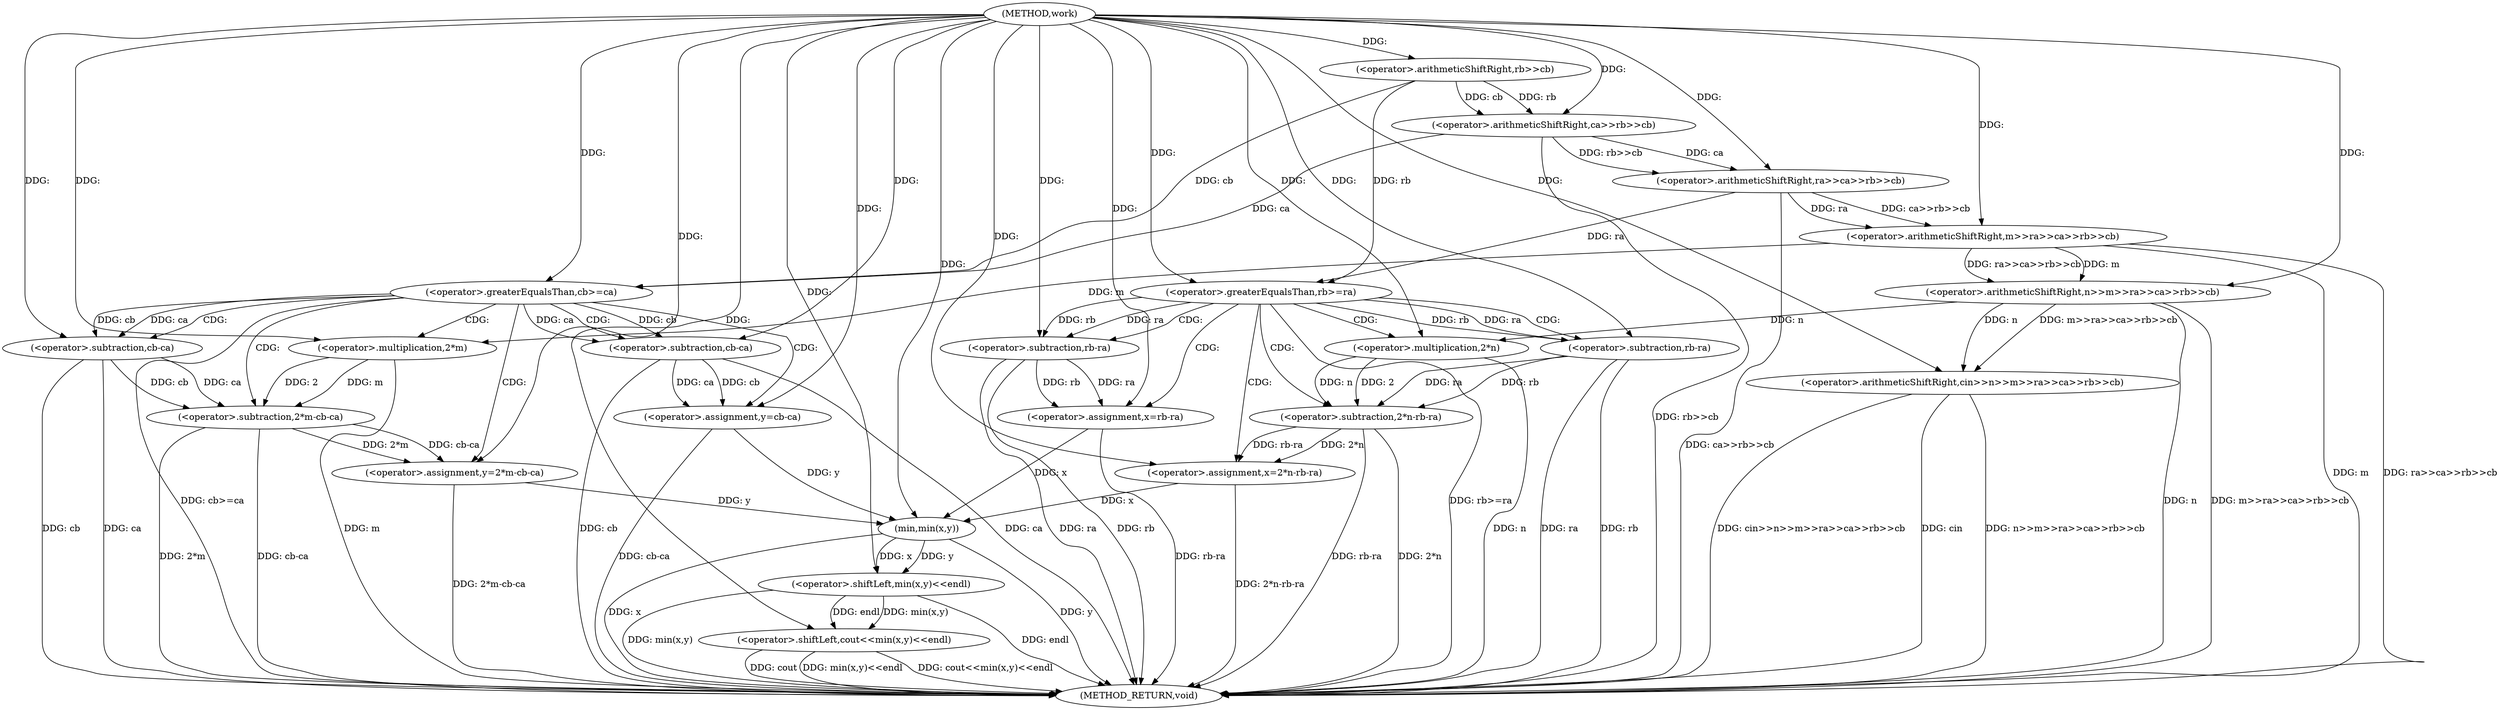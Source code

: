 digraph "work" {  
"1000102" [label = "(METHOD,work)" ]
"1000164" [label = "(METHOD_RETURN,void)" ]
"1000104" [label = "(<operator>.arithmeticShiftRight,cin>>n>>m>>ra>>ca>>rb>>cb)" ]
"1000157" [label = "(<operator>.shiftLeft,cout<<min(x,y)<<endl)" ]
"1000120" [label = "(<operator>.greaterEqualsThan,rb>=ra)" ]
"1000123" [label = "(<operator>.assignment,x=rb-ra)" ]
"1000139" [label = "(<operator>.greaterEqualsThan,cb>=ca)" ]
"1000142" [label = "(<operator>.assignment,y=cb-ca)" ]
"1000106" [label = "(<operator>.arithmeticShiftRight,n>>m>>ra>>ca>>rb>>cb)" ]
"1000129" [label = "(<operator>.assignment,x=2*n-rb-ra)" ]
"1000148" [label = "(<operator>.assignment,y=2*m-cb-ca)" ]
"1000159" [label = "(<operator>.shiftLeft,min(x,y)<<endl)" ]
"1000108" [label = "(<operator>.arithmeticShiftRight,m>>ra>>ca>>rb>>cb)" ]
"1000125" [label = "(<operator>.subtraction,rb-ra)" ]
"1000144" [label = "(<operator>.subtraction,cb-ca)" ]
"1000160" [label = "(min,min(x,y))" ]
"1000110" [label = "(<operator>.arithmeticShiftRight,ra>>ca>>rb>>cb)" ]
"1000131" [label = "(<operator>.subtraction,2*n-rb-ra)" ]
"1000150" [label = "(<operator>.subtraction,2*m-cb-ca)" ]
"1000112" [label = "(<operator>.arithmeticShiftRight,ca>>rb>>cb)" ]
"1000132" [label = "(<operator>.multiplication,2*n)" ]
"1000135" [label = "(<operator>.subtraction,rb-ra)" ]
"1000151" [label = "(<operator>.multiplication,2*m)" ]
"1000154" [label = "(<operator>.subtraction,cb-ca)" ]
"1000114" [label = "(<operator>.arithmeticShiftRight,rb>>cb)" ]
  "1000106" -> "1000164"  [ label = "DDG: n"] 
  "1000108" -> "1000164"  [ label = "DDG: m"] 
  "1000112" -> "1000164"  [ label = "DDG: rb>>cb"] 
  "1000110" -> "1000164"  [ label = "DDG: ca>>rb>>cb"] 
  "1000108" -> "1000164"  [ label = "DDG: ra>>ca>>rb>>cb"] 
  "1000106" -> "1000164"  [ label = "DDG: m>>ra>>ca>>rb>>cb"] 
  "1000104" -> "1000164"  [ label = "DDG: n>>m>>ra>>ca>>rb>>cb"] 
  "1000104" -> "1000164"  [ label = "DDG: cin>>n>>m>>ra>>ca>>rb>>cb"] 
  "1000120" -> "1000164"  [ label = "DDG: rb>=ra"] 
  "1000132" -> "1000164"  [ label = "DDG: n"] 
  "1000131" -> "1000164"  [ label = "DDG: 2*n"] 
  "1000135" -> "1000164"  [ label = "DDG: rb"] 
  "1000135" -> "1000164"  [ label = "DDG: ra"] 
  "1000131" -> "1000164"  [ label = "DDG: rb-ra"] 
  "1000129" -> "1000164"  [ label = "DDG: 2*n-rb-ra"] 
  "1000125" -> "1000164"  [ label = "DDG: rb"] 
  "1000125" -> "1000164"  [ label = "DDG: ra"] 
  "1000123" -> "1000164"  [ label = "DDG: rb-ra"] 
  "1000139" -> "1000164"  [ label = "DDG: cb>=ca"] 
  "1000151" -> "1000164"  [ label = "DDG: m"] 
  "1000150" -> "1000164"  [ label = "DDG: 2*m"] 
  "1000154" -> "1000164"  [ label = "DDG: cb"] 
  "1000154" -> "1000164"  [ label = "DDG: ca"] 
  "1000150" -> "1000164"  [ label = "DDG: cb-ca"] 
  "1000148" -> "1000164"  [ label = "DDG: 2*m-cb-ca"] 
  "1000144" -> "1000164"  [ label = "DDG: cb"] 
  "1000144" -> "1000164"  [ label = "DDG: ca"] 
  "1000142" -> "1000164"  [ label = "DDG: cb-ca"] 
  "1000160" -> "1000164"  [ label = "DDG: x"] 
  "1000160" -> "1000164"  [ label = "DDG: y"] 
  "1000159" -> "1000164"  [ label = "DDG: min(x,y)"] 
  "1000157" -> "1000164"  [ label = "DDG: min(x,y)<<endl"] 
  "1000157" -> "1000164"  [ label = "DDG: cout<<min(x,y)<<endl"] 
  "1000159" -> "1000164"  [ label = "DDG: endl"] 
  "1000157" -> "1000164"  [ label = "DDG: cout"] 
  "1000104" -> "1000164"  [ label = "DDG: cin"] 
  "1000102" -> "1000104"  [ label = "DDG: "] 
  "1000106" -> "1000104"  [ label = "DDG: n"] 
  "1000106" -> "1000104"  [ label = "DDG: m>>ra>>ca>>rb>>cb"] 
  "1000125" -> "1000123"  [ label = "DDG: ra"] 
  "1000125" -> "1000123"  [ label = "DDG: rb"] 
  "1000144" -> "1000142"  [ label = "DDG: ca"] 
  "1000144" -> "1000142"  [ label = "DDG: cb"] 
  "1000102" -> "1000157"  [ label = "DDG: "] 
  "1000159" -> "1000157"  [ label = "DDG: endl"] 
  "1000159" -> "1000157"  [ label = "DDG: min(x,y)"] 
  "1000102" -> "1000106"  [ label = "DDG: "] 
  "1000108" -> "1000106"  [ label = "DDG: ra>>ca>>rb>>cb"] 
  "1000108" -> "1000106"  [ label = "DDG: m"] 
  "1000114" -> "1000120"  [ label = "DDG: rb"] 
  "1000102" -> "1000120"  [ label = "DDG: "] 
  "1000110" -> "1000120"  [ label = "DDG: ra"] 
  "1000102" -> "1000123"  [ label = "DDG: "] 
  "1000131" -> "1000129"  [ label = "DDG: 2*n"] 
  "1000131" -> "1000129"  [ label = "DDG: rb-ra"] 
  "1000114" -> "1000139"  [ label = "DDG: cb"] 
  "1000102" -> "1000139"  [ label = "DDG: "] 
  "1000112" -> "1000139"  [ label = "DDG: ca"] 
  "1000102" -> "1000142"  [ label = "DDG: "] 
  "1000150" -> "1000148"  [ label = "DDG: cb-ca"] 
  "1000150" -> "1000148"  [ label = "DDG: 2*m"] 
  "1000160" -> "1000159"  [ label = "DDG: y"] 
  "1000160" -> "1000159"  [ label = "DDG: x"] 
  "1000102" -> "1000159"  [ label = "DDG: "] 
  "1000102" -> "1000108"  [ label = "DDG: "] 
  "1000110" -> "1000108"  [ label = "DDG: ca>>rb>>cb"] 
  "1000110" -> "1000108"  [ label = "DDG: ra"] 
  "1000120" -> "1000125"  [ label = "DDG: rb"] 
  "1000102" -> "1000125"  [ label = "DDG: "] 
  "1000120" -> "1000125"  [ label = "DDG: ra"] 
  "1000102" -> "1000129"  [ label = "DDG: "] 
  "1000139" -> "1000144"  [ label = "DDG: cb"] 
  "1000102" -> "1000144"  [ label = "DDG: "] 
  "1000139" -> "1000144"  [ label = "DDG: ca"] 
  "1000102" -> "1000148"  [ label = "DDG: "] 
  "1000129" -> "1000160"  [ label = "DDG: x"] 
  "1000123" -> "1000160"  [ label = "DDG: x"] 
  "1000102" -> "1000160"  [ label = "DDG: "] 
  "1000148" -> "1000160"  [ label = "DDG: y"] 
  "1000142" -> "1000160"  [ label = "DDG: y"] 
  "1000102" -> "1000110"  [ label = "DDG: "] 
  "1000112" -> "1000110"  [ label = "DDG: ca"] 
  "1000112" -> "1000110"  [ label = "DDG: rb>>cb"] 
  "1000132" -> "1000131"  [ label = "DDG: 2"] 
  "1000132" -> "1000131"  [ label = "DDG: n"] 
  "1000135" -> "1000131"  [ label = "DDG: ra"] 
  "1000135" -> "1000131"  [ label = "DDG: rb"] 
  "1000151" -> "1000150"  [ label = "DDG: m"] 
  "1000151" -> "1000150"  [ label = "DDG: 2"] 
  "1000154" -> "1000150"  [ label = "DDG: cb"] 
  "1000154" -> "1000150"  [ label = "DDG: ca"] 
  "1000102" -> "1000112"  [ label = "DDG: "] 
  "1000114" -> "1000112"  [ label = "DDG: rb"] 
  "1000114" -> "1000112"  [ label = "DDG: cb"] 
  "1000102" -> "1000132"  [ label = "DDG: "] 
  "1000106" -> "1000132"  [ label = "DDG: n"] 
  "1000120" -> "1000135"  [ label = "DDG: rb"] 
  "1000102" -> "1000135"  [ label = "DDG: "] 
  "1000120" -> "1000135"  [ label = "DDG: ra"] 
  "1000102" -> "1000151"  [ label = "DDG: "] 
  "1000108" -> "1000151"  [ label = "DDG: m"] 
  "1000139" -> "1000154"  [ label = "DDG: cb"] 
  "1000102" -> "1000154"  [ label = "DDG: "] 
  "1000139" -> "1000154"  [ label = "DDG: ca"] 
  "1000102" -> "1000114"  [ label = "DDG: "] 
  "1000120" -> "1000125"  [ label = "CDG: "] 
  "1000120" -> "1000131"  [ label = "CDG: "] 
  "1000120" -> "1000132"  [ label = "CDG: "] 
  "1000120" -> "1000129"  [ label = "CDG: "] 
  "1000120" -> "1000123"  [ label = "CDG: "] 
  "1000120" -> "1000135"  [ label = "CDG: "] 
  "1000139" -> "1000142"  [ label = "CDG: "] 
  "1000139" -> "1000154"  [ label = "CDG: "] 
  "1000139" -> "1000151"  [ label = "CDG: "] 
  "1000139" -> "1000150"  [ label = "CDG: "] 
  "1000139" -> "1000148"  [ label = "CDG: "] 
  "1000139" -> "1000144"  [ label = "CDG: "] 
}
